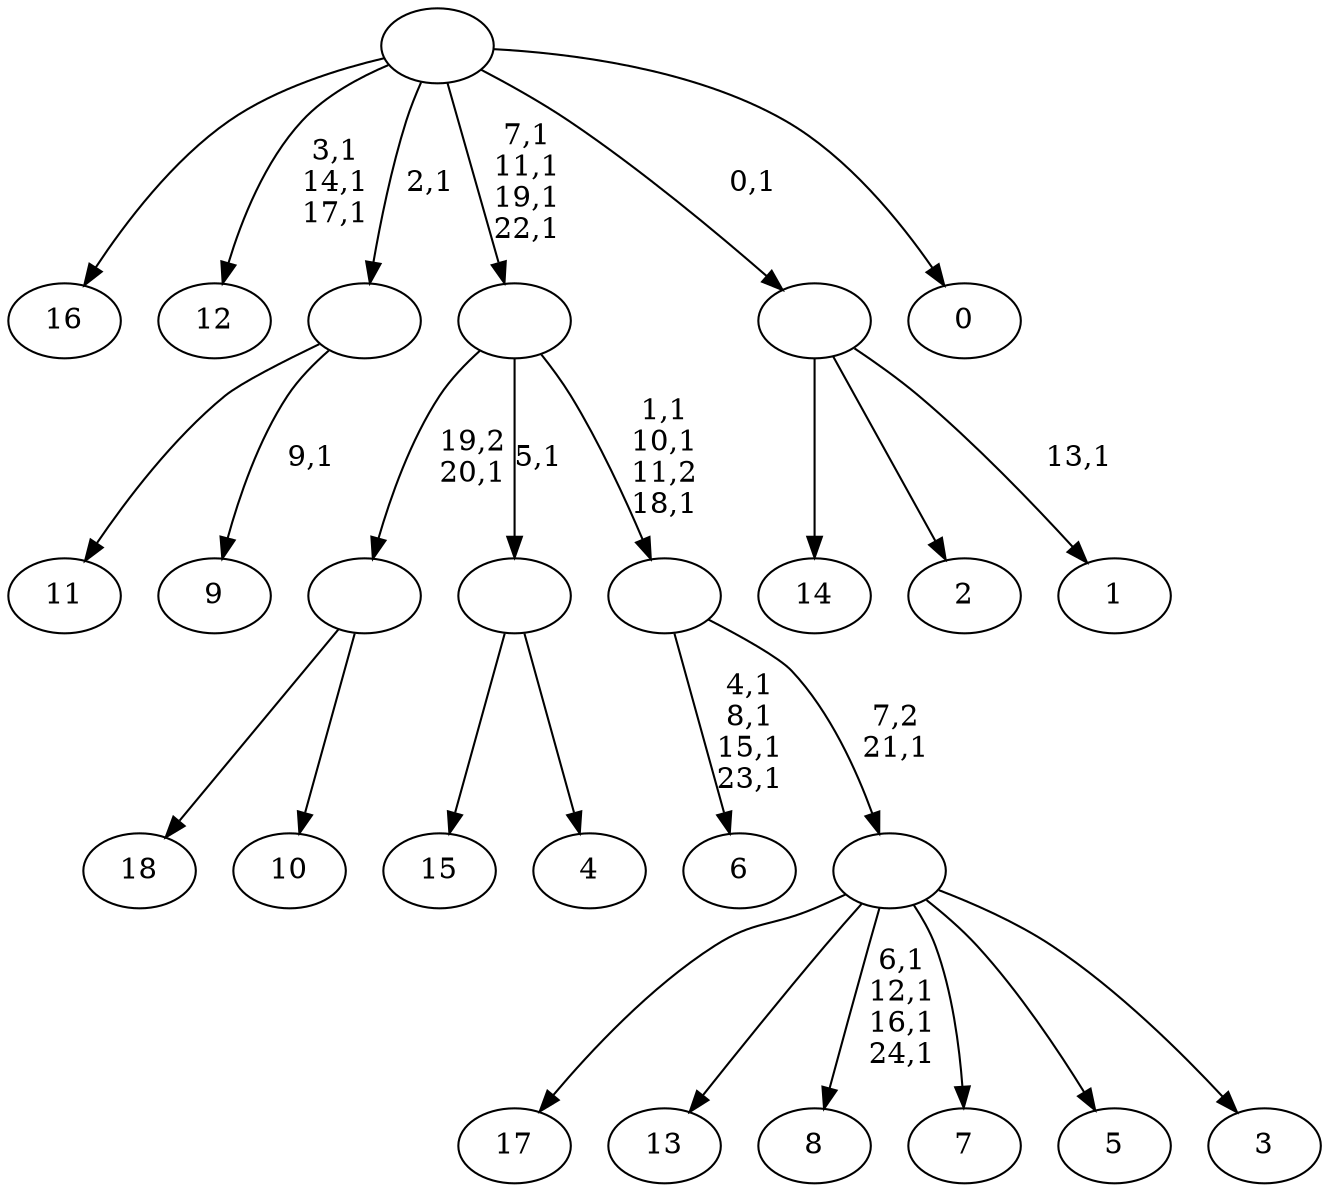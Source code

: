 digraph T {
	44 [label="18"]
	43 [label="17"]
	42 [label="16"]
	41 [label="15"]
	40 [label="14"]
	39 [label="13"]
	38 [label="12"]
	34 [label="11"]
	33 [label="10"]
	32 [label=""]
	31 [label="9"]
	29 [label=""]
	28 [label="8"]
	23 [label="7"]
	22 [label="6"]
	17 [label="5"]
	16 [label="4"]
	15 [label=""]
	14 [label="3"]
	13 [label=""]
	12 [label=""]
	9 [label=""]
	5 [label="2"]
	4 [label="1"]
	2 [label=""]
	1 [label="0"]
	0 [label=""]
	32 -> 44 [label=""]
	32 -> 33 [label=""]
	29 -> 31 [label="9,1"]
	29 -> 34 [label=""]
	15 -> 41 [label=""]
	15 -> 16 [label=""]
	13 -> 28 [label="6,1\n12,1\n16,1\n24,1"]
	13 -> 43 [label=""]
	13 -> 39 [label=""]
	13 -> 23 [label=""]
	13 -> 17 [label=""]
	13 -> 14 [label=""]
	12 -> 22 [label="4,1\n8,1\n15,1\n23,1"]
	12 -> 13 [label="7,2\n21,1"]
	9 -> 12 [label="1,1\n10,1\n11,2\n18,1"]
	9 -> 32 [label="19,2\n20,1"]
	9 -> 15 [label="5,1"]
	2 -> 4 [label="13,1"]
	2 -> 40 [label=""]
	2 -> 5 [label=""]
	0 -> 9 [label="7,1\n11,1\n19,1\n22,1"]
	0 -> 38 [label="3,1\n14,1\n17,1"]
	0 -> 42 [label=""]
	0 -> 29 [label="2,1"]
	0 -> 2 [label="0,1"]
	0 -> 1 [label=""]
}
